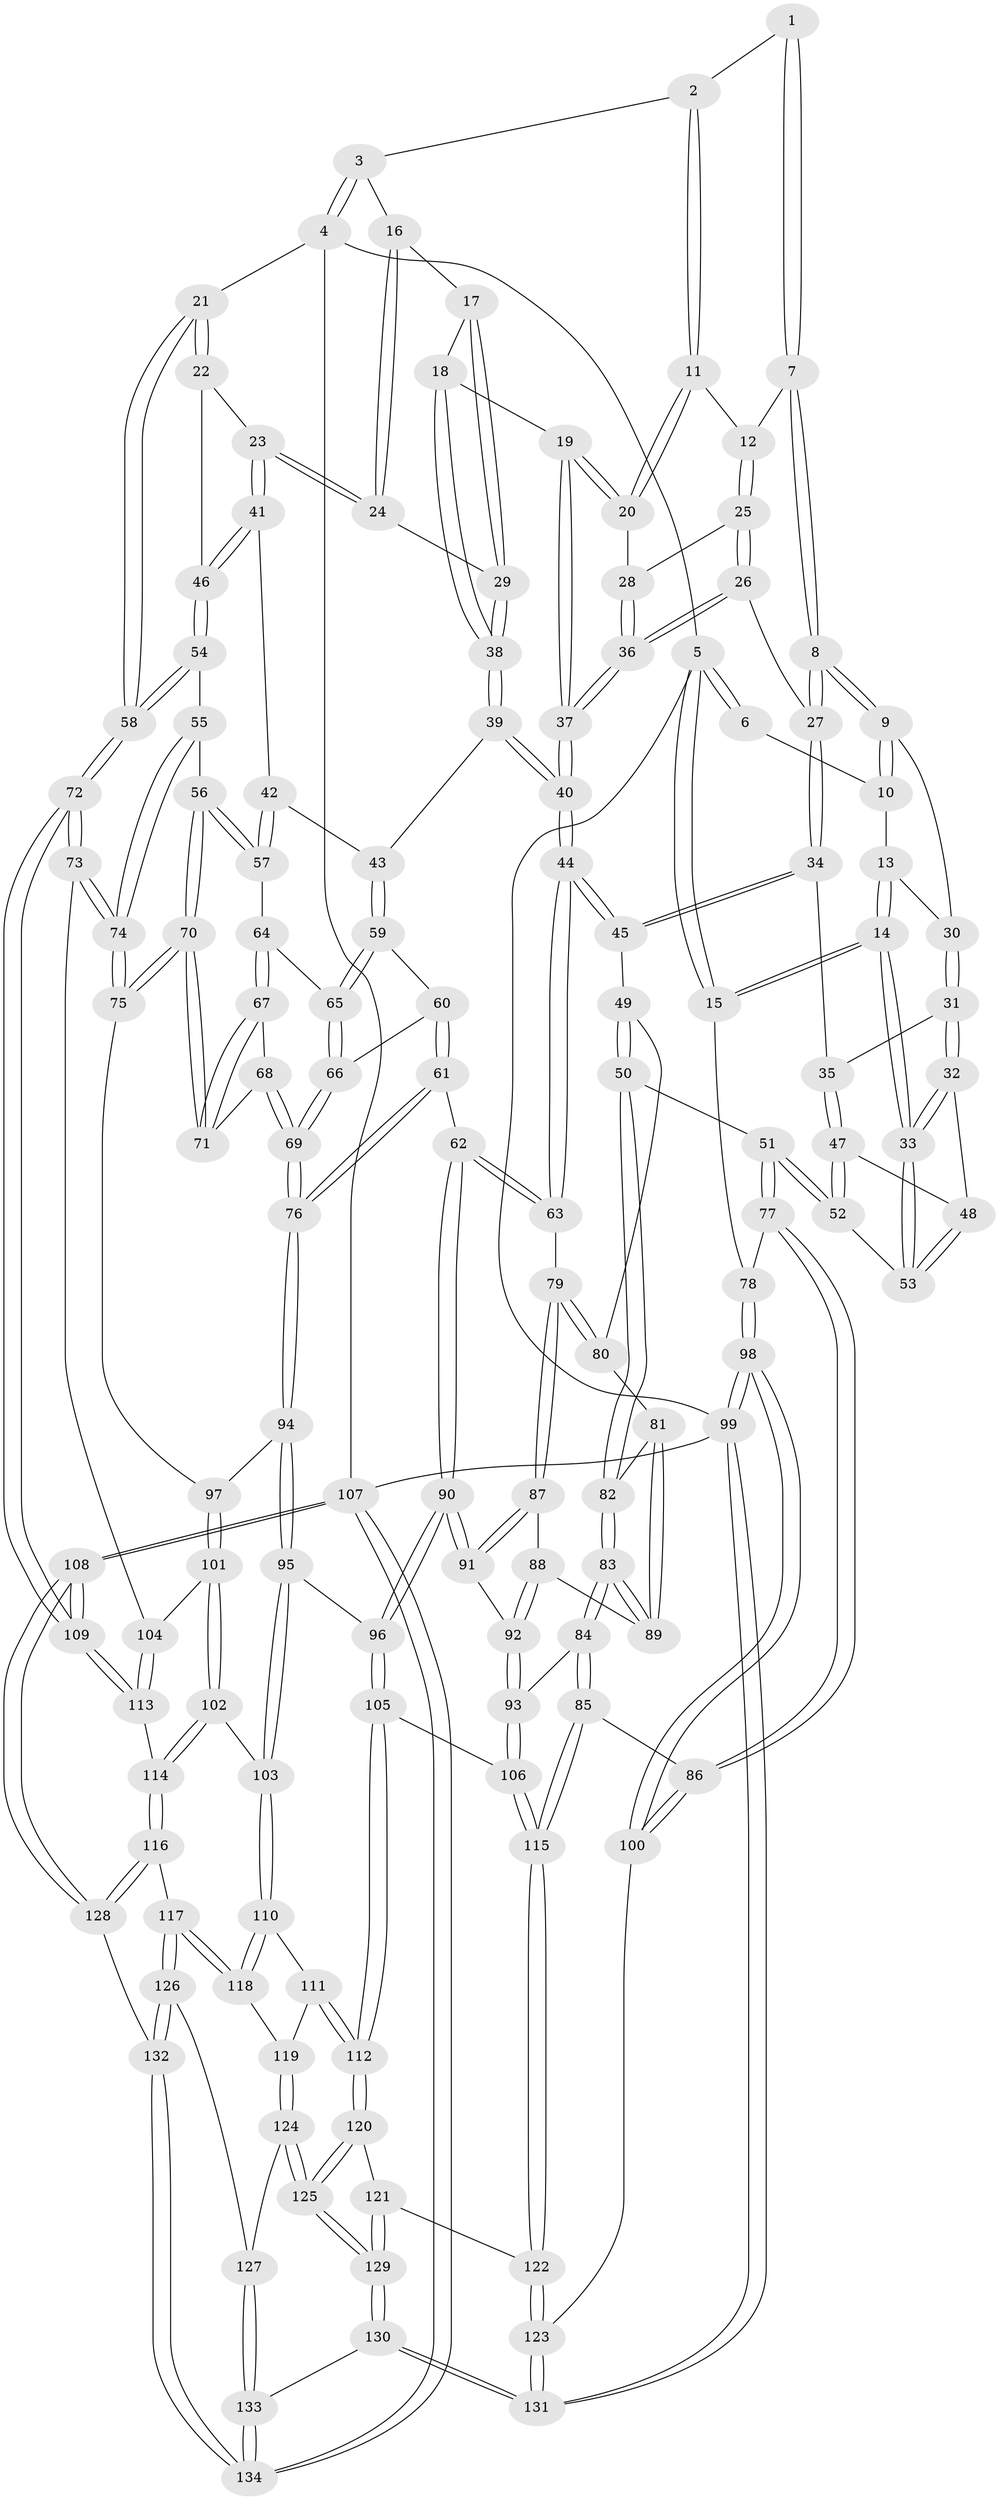 // coarse degree distribution, {3: 0.10526315789473684, 4: 0.47368421052631576, 5: 0.3684210526315789, 6: 0.05263157894736842}
// Generated by graph-tools (version 1.1) at 2025/52/02/27/25 19:52:39]
// undirected, 134 vertices, 332 edges
graph export_dot {
graph [start="1"]
  node [color=gray90,style=filled];
  1 [pos="+0.28820929644086013+0"];
  2 [pos="+0.450738417405149+0"];
  3 [pos="+0.7048753822116228+0"];
  4 [pos="+1+0"];
  5 [pos="+0+0"];
  6 [pos="+0.1257753214165853+0"];
  7 [pos="+0.2981003691394837+0.06815080062176809"];
  8 [pos="+0.22909842246428133+0.0981911423244825"];
  9 [pos="+0.19013402960764517+0.07353741468648668"];
  10 [pos="+0.13480265915611578+0"];
  11 [pos="+0.4208993401449601+0.010955885327171119"];
  12 [pos="+0.35352200945531126+0.06309958239660704"];
  13 [pos="+0.039534887691877+0.10609007717207454"];
  14 [pos="+0+0.25707265570989674"];
  15 [pos="+0+0.2573844690496183"];
  16 [pos="+0.7005039451281069+0"];
  17 [pos="+0.6219693617908371+0.04651010816664661"];
  18 [pos="+0.5240916652741883+0.15103585759069046"];
  19 [pos="+0.5017924523154773+0.14961720748389326"];
  20 [pos="+0.48902547247857436+0.14243943544253265"];
  21 [pos="+1+0.06011200410595953"];
  22 [pos="+0.9555070133851488+0.17401384968088554"];
  23 [pos="+0.8026270360814199+0.1602440353979875"];
  24 [pos="+0.8009474160435632+0.15916318306618996"];
  25 [pos="+0.35780313943050507+0.16857951338139388"];
  26 [pos="+0.3115071099599188+0.2032644408915474"];
  27 [pos="+0.27619104845954645+0.2075808334513765"];
  28 [pos="+0.4245777413593979+0.16235165232329962"];
  29 [pos="+0.685632459587719+0.20017683806068526"];
  30 [pos="+0.163375847143597+0.09307324615072814"];
  31 [pos="+0.12708790478746457+0.1900214077413861"];
  32 [pos="+0+0.24145263849408566"];
  33 [pos="+0+0.2602669119000536"];
  34 [pos="+0.2449719843951777+0.25600931102626073"];
  35 [pos="+0.2155971711505968+0.2651135492482053"];
  36 [pos="+0.397390192281868+0.27257478361170084"];
  37 [pos="+0.43460249216790264+0.31997955574880055"];
  38 [pos="+0.6219071857272502+0.256654219701398"];
  39 [pos="+0.6214204825123535+0.28902788935974866"];
  40 [pos="+0.4435485503401002+0.37367098930783577"];
  41 [pos="+0.7881734469575873+0.2837961652010291"];
  42 [pos="+0.7706710051231921+0.31094724867740153"];
  43 [pos="+0.6383120769208248+0.3088903061398972"];
  44 [pos="+0.43213387470366604+0.39764581281947503"];
  45 [pos="+0.3014986426617383+0.34133554313141207"];
  46 [pos="+0.8919513345238802+0.31443907686056877"];
  47 [pos="+0.20897308629454855+0.271368709885053"];
  48 [pos="+0.14737774954726007+0.2714964379322675"];
  49 [pos="+0.21384216938725295+0.4348556123776189"];
  50 [pos="+0.17990825066263033+0.4354872961579884"];
  51 [pos="+0.14031292609676096+0.4036613410911959"];
  52 [pos="+0.14028700143294048+0.4036109865649444"];
  53 [pos="+0.05230190950792081+0.36006599624452323"];
  54 [pos="+0.8923778049547304+0.3497458639597704"];
  55 [pos="+0.8318268533561058+0.39879377134725064"];
  56 [pos="+0.8313193598767499+0.39887888310376457"];
  57 [pos="+0.7982811870207706+0.3860813476412164"];
  58 [pos="+1+0.4899180772897714"];
  59 [pos="+0.6421222804418604+0.3256335876571749"];
  60 [pos="+0.6340091399059469+0.3585950071719251"];
  61 [pos="+0.6021007479464974+0.4641534355160918"];
  62 [pos="+0.46508887409596267+0.45163700945796864"];
  63 [pos="+0.4328219403618834+0.41109911952012773"];
  64 [pos="+0.7618683908670953+0.40460632206220726"];
  65 [pos="+0.7105942340758541+0.400165518499808"];
  66 [pos="+0.6849043220880295+0.4584713968918031"];
  67 [pos="+0.7613661305265665+0.4071234519167907"];
  68 [pos="+0.719059187441221+0.5137333918877952"];
  69 [pos="+0.6636066331837741+0.5204685170704513"];
  70 [pos="+0.8043704960479117+0.5307874185623895"];
  71 [pos="+0.7859850026541335+0.5251143472353362"];
  72 [pos="+1+0.5276639451500585"];
  73 [pos="+1+0.543784743497372"];
  74 [pos="+0.993012682778221+0.5426601283207317"];
  75 [pos="+0.8308212031158789+0.5581397597749466"];
  76 [pos="+0.6624756863697588+0.521037233917643"];
  77 [pos="+0.06045419306378507+0.5069597997262734"];
  78 [pos="+0+0.3349045210879746"];
  79 [pos="+0.34427763974762654+0.4737367238707789"];
  80 [pos="+0.2699942440576291+0.46443638790986436"];
  81 [pos="+0.25319843539396947+0.5260931467552005"];
  82 [pos="+0.17712584197081613+0.48672026750748737"];
  83 [pos="+0.1613740395065414+0.5966142947847376"];
  84 [pos="+0.1421599677669497+0.6415483571426553"];
  85 [pos="+0.10317015124754635+0.6794798066528058"];
  86 [pos="+0.0841972511448198+0.682523473092786"];
  87 [pos="+0.3430115085213171+0.4793309620168983"];
  88 [pos="+0.27660095084108327+0.5470814253564017"];
  89 [pos="+0.25301262341485425+0.5386592327678821"];
  90 [pos="+0.4828388035514599+0.6095206819911069"];
  91 [pos="+0.34431198178490185+0.5767629832134312"];
  92 [pos="+0.3044729125218708+0.6119880011729695"];
  93 [pos="+0.30413852361923216+0.6126317467869312"];
  94 [pos="+0.6518090006574956+0.5564734827949454"];
  95 [pos="+0.6341513208316597+0.6089253129515311"];
  96 [pos="+0.49147842807579967+0.6271958436703384"];
  97 [pos="+0.809902773794539+0.6039305263846968"];
  98 [pos="+0+0.7949832672551295"];
  99 [pos="+0+1"];
  100 [pos="+0+0.7482497120030193"];
  101 [pos="+0.7910623305534533+0.6502087839221039"];
  102 [pos="+0.704550923546725+0.6882382750855346"];
  103 [pos="+0.6953016705440628+0.6871068038448086"];
  104 [pos="+0.8674368875766146+0.7075264897893507"];
  105 [pos="+0.45641545992957633+0.7183733724775075"];
  106 [pos="+0.3674168115277713+0.7268971069539691"];
  107 [pos="+1+1"];
  108 [pos="+1+1"];
  109 [pos="+1+0.8813278188690163"];
  110 [pos="+0.6815387374333879+0.7067733354621654"];
  111 [pos="+0.6223931584823746+0.7604037860681458"];
  112 [pos="+0.5018429199893006+0.7916569231906946"];
  113 [pos="+0.8813673718700024+0.7503064791542511"];
  114 [pos="+0.8006213695002892+0.8205348816465972"];
  115 [pos="+0.2762068860394191+0.790101252865355"];
  116 [pos="+0.7932493275127053+0.8587070838980488"];
  117 [pos="+0.7896116707326921+0.8597217631620276"];
  118 [pos="+0.6966638949272483+0.8219379177593023"];
  119 [pos="+0.6551135488396194+0.8368858556348113"];
  120 [pos="+0.5022472125564202+0.8126266228383252"];
  121 [pos="+0.35687113554265876+0.8891400888365422"];
  122 [pos="+0.278956277202208+0.8388954901574909"];
  123 [pos="+0.20776385958641275+0.9424331325751946"];
  124 [pos="+0.635828075451339+0.8879701302321822"];
  125 [pos="+0.5263172714932731+0.8771243688773473"];
  126 [pos="+0.7031016910728667+0.9176715743147925"];
  127 [pos="+0.6583830925585272+0.9088288349189471"];
  128 [pos="+0.9201098004956335+0.9936678611519485"];
  129 [pos="+0.4576237223054848+1"];
  130 [pos="+0.45706274396988+1"];
  131 [pos="+0.19274400772322092+1"];
  132 [pos="+0.7125789840114559+0.9612505921088768"];
  133 [pos="+0.5357913287210316+1"];
  134 [pos="+0.6798031034517484+1"];
  1 -- 2;
  1 -- 7;
  1 -- 7;
  2 -- 3;
  2 -- 11;
  2 -- 11;
  3 -- 4;
  3 -- 4;
  3 -- 16;
  4 -- 5;
  4 -- 21;
  4 -- 107;
  5 -- 6;
  5 -- 6;
  5 -- 15;
  5 -- 15;
  5 -- 99;
  6 -- 10;
  7 -- 8;
  7 -- 8;
  7 -- 12;
  8 -- 9;
  8 -- 9;
  8 -- 27;
  8 -- 27;
  9 -- 10;
  9 -- 10;
  9 -- 30;
  10 -- 13;
  11 -- 12;
  11 -- 20;
  11 -- 20;
  12 -- 25;
  12 -- 25;
  13 -- 14;
  13 -- 14;
  13 -- 30;
  14 -- 15;
  14 -- 15;
  14 -- 33;
  14 -- 33;
  15 -- 78;
  16 -- 17;
  16 -- 24;
  16 -- 24;
  17 -- 18;
  17 -- 29;
  17 -- 29;
  18 -- 19;
  18 -- 38;
  18 -- 38;
  19 -- 20;
  19 -- 20;
  19 -- 37;
  19 -- 37;
  20 -- 28;
  21 -- 22;
  21 -- 22;
  21 -- 58;
  21 -- 58;
  22 -- 23;
  22 -- 46;
  23 -- 24;
  23 -- 24;
  23 -- 41;
  23 -- 41;
  24 -- 29;
  25 -- 26;
  25 -- 26;
  25 -- 28;
  26 -- 27;
  26 -- 36;
  26 -- 36;
  27 -- 34;
  27 -- 34;
  28 -- 36;
  28 -- 36;
  29 -- 38;
  29 -- 38;
  30 -- 31;
  30 -- 31;
  31 -- 32;
  31 -- 32;
  31 -- 35;
  32 -- 33;
  32 -- 33;
  32 -- 48;
  33 -- 53;
  33 -- 53;
  34 -- 35;
  34 -- 45;
  34 -- 45;
  35 -- 47;
  35 -- 47;
  36 -- 37;
  36 -- 37;
  37 -- 40;
  37 -- 40;
  38 -- 39;
  38 -- 39;
  39 -- 40;
  39 -- 40;
  39 -- 43;
  40 -- 44;
  40 -- 44;
  41 -- 42;
  41 -- 46;
  41 -- 46;
  42 -- 43;
  42 -- 57;
  42 -- 57;
  43 -- 59;
  43 -- 59;
  44 -- 45;
  44 -- 45;
  44 -- 63;
  44 -- 63;
  45 -- 49;
  46 -- 54;
  46 -- 54;
  47 -- 48;
  47 -- 52;
  47 -- 52;
  48 -- 53;
  48 -- 53;
  49 -- 50;
  49 -- 50;
  49 -- 80;
  50 -- 51;
  50 -- 82;
  50 -- 82;
  51 -- 52;
  51 -- 52;
  51 -- 77;
  51 -- 77;
  52 -- 53;
  54 -- 55;
  54 -- 58;
  54 -- 58;
  55 -- 56;
  55 -- 74;
  55 -- 74;
  56 -- 57;
  56 -- 57;
  56 -- 70;
  56 -- 70;
  57 -- 64;
  58 -- 72;
  58 -- 72;
  59 -- 60;
  59 -- 65;
  59 -- 65;
  60 -- 61;
  60 -- 61;
  60 -- 66;
  61 -- 62;
  61 -- 76;
  61 -- 76;
  62 -- 63;
  62 -- 63;
  62 -- 90;
  62 -- 90;
  63 -- 79;
  64 -- 65;
  64 -- 67;
  64 -- 67;
  65 -- 66;
  65 -- 66;
  66 -- 69;
  66 -- 69;
  67 -- 68;
  67 -- 71;
  67 -- 71;
  68 -- 69;
  68 -- 69;
  68 -- 71;
  69 -- 76;
  69 -- 76;
  70 -- 71;
  70 -- 71;
  70 -- 75;
  70 -- 75;
  72 -- 73;
  72 -- 73;
  72 -- 109;
  72 -- 109;
  73 -- 74;
  73 -- 74;
  73 -- 104;
  74 -- 75;
  74 -- 75;
  75 -- 97;
  76 -- 94;
  76 -- 94;
  77 -- 78;
  77 -- 86;
  77 -- 86;
  78 -- 98;
  78 -- 98;
  79 -- 80;
  79 -- 80;
  79 -- 87;
  79 -- 87;
  80 -- 81;
  81 -- 82;
  81 -- 89;
  81 -- 89;
  82 -- 83;
  82 -- 83;
  83 -- 84;
  83 -- 84;
  83 -- 89;
  83 -- 89;
  84 -- 85;
  84 -- 85;
  84 -- 93;
  85 -- 86;
  85 -- 115;
  85 -- 115;
  86 -- 100;
  86 -- 100;
  87 -- 88;
  87 -- 91;
  87 -- 91;
  88 -- 89;
  88 -- 92;
  88 -- 92;
  90 -- 91;
  90 -- 91;
  90 -- 96;
  90 -- 96;
  91 -- 92;
  92 -- 93;
  92 -- 93;
  93 -- 106;
  93 -- 106;
  94 -- 95;
  94 -- 95;
  94 -- 97;
  95 -- 96;
  95 -- 103;
  95 -- 103;
  96 -- 105;
  96 -- 105;
  97 -- 101;
  97 -- 101;
  98 -- 99;
  98 -- 99;
  98 -- 100;
  98 -- 100;
  99 -- 131;
  99 -- 131;
  99 -- 107;
  100 -- 123;
  101 -- 102;
  101 -- 102;
  101 -- 104;
  102 -- 103;
  102 -- 114;
  102 -- 114;
  103 -- 110;
  103 -- 110;
  104 -- 113;
  104 -- 113;
  105 -- 106;
  105 -- 112;
  105 -- 112;
  106 -- 115;
  106 -- 115;
  107 -- 108;
  107 -- 108;
  107 -- 134;
  107 -- 134;
  108 -- 109;
  108 -- 109;
  108 -- 128;
  108 -- 128;
  109 -- 113;
  109 -- 113;
  110 -- 111;
  110 -- 118;
  110 -- 118;
  111 -- 112;
  111 -- 112;
  111 -- 119;
  112 -- 120;
  112 -- 120;
  113 -- 114;
  114 -- 116;
  114 -- 116;
  115 -- 122;
  115 -- 122;
  116 -- 117;
  116 -- 128;
  116 -- 128;
  117 -- 118;
  117 -- 118;
  117 -- 126;
  117 -- 126;
  118 -- 119;
  119 -- 124;
  119 -- 124;
  120 -- 121;
  120 -- 125;
  120 -- 125;
  121 -- 122;
  121 -- 129;
  121 -- 129;
  122 -- 123;
  122 -- 123;
  123 -- 131;
  123 -- 131;
  124 -- 125;
  124 -- 125;
  124 -- 127;
  125 -- 129;
  125 -- 129;
  126 -- 127;
  126 -- 132;
  126 -- 132;
  127 -- 133;
  127 -- 133;
  128 -- 132;
  129 -- 130;
  129 -- 130;
  130 -- 131;
  130 -- 131;
  130 -- 133;
  132 -- 134;
  132 -- 134;
  133 -- 134;
  133 -- 134;
}

